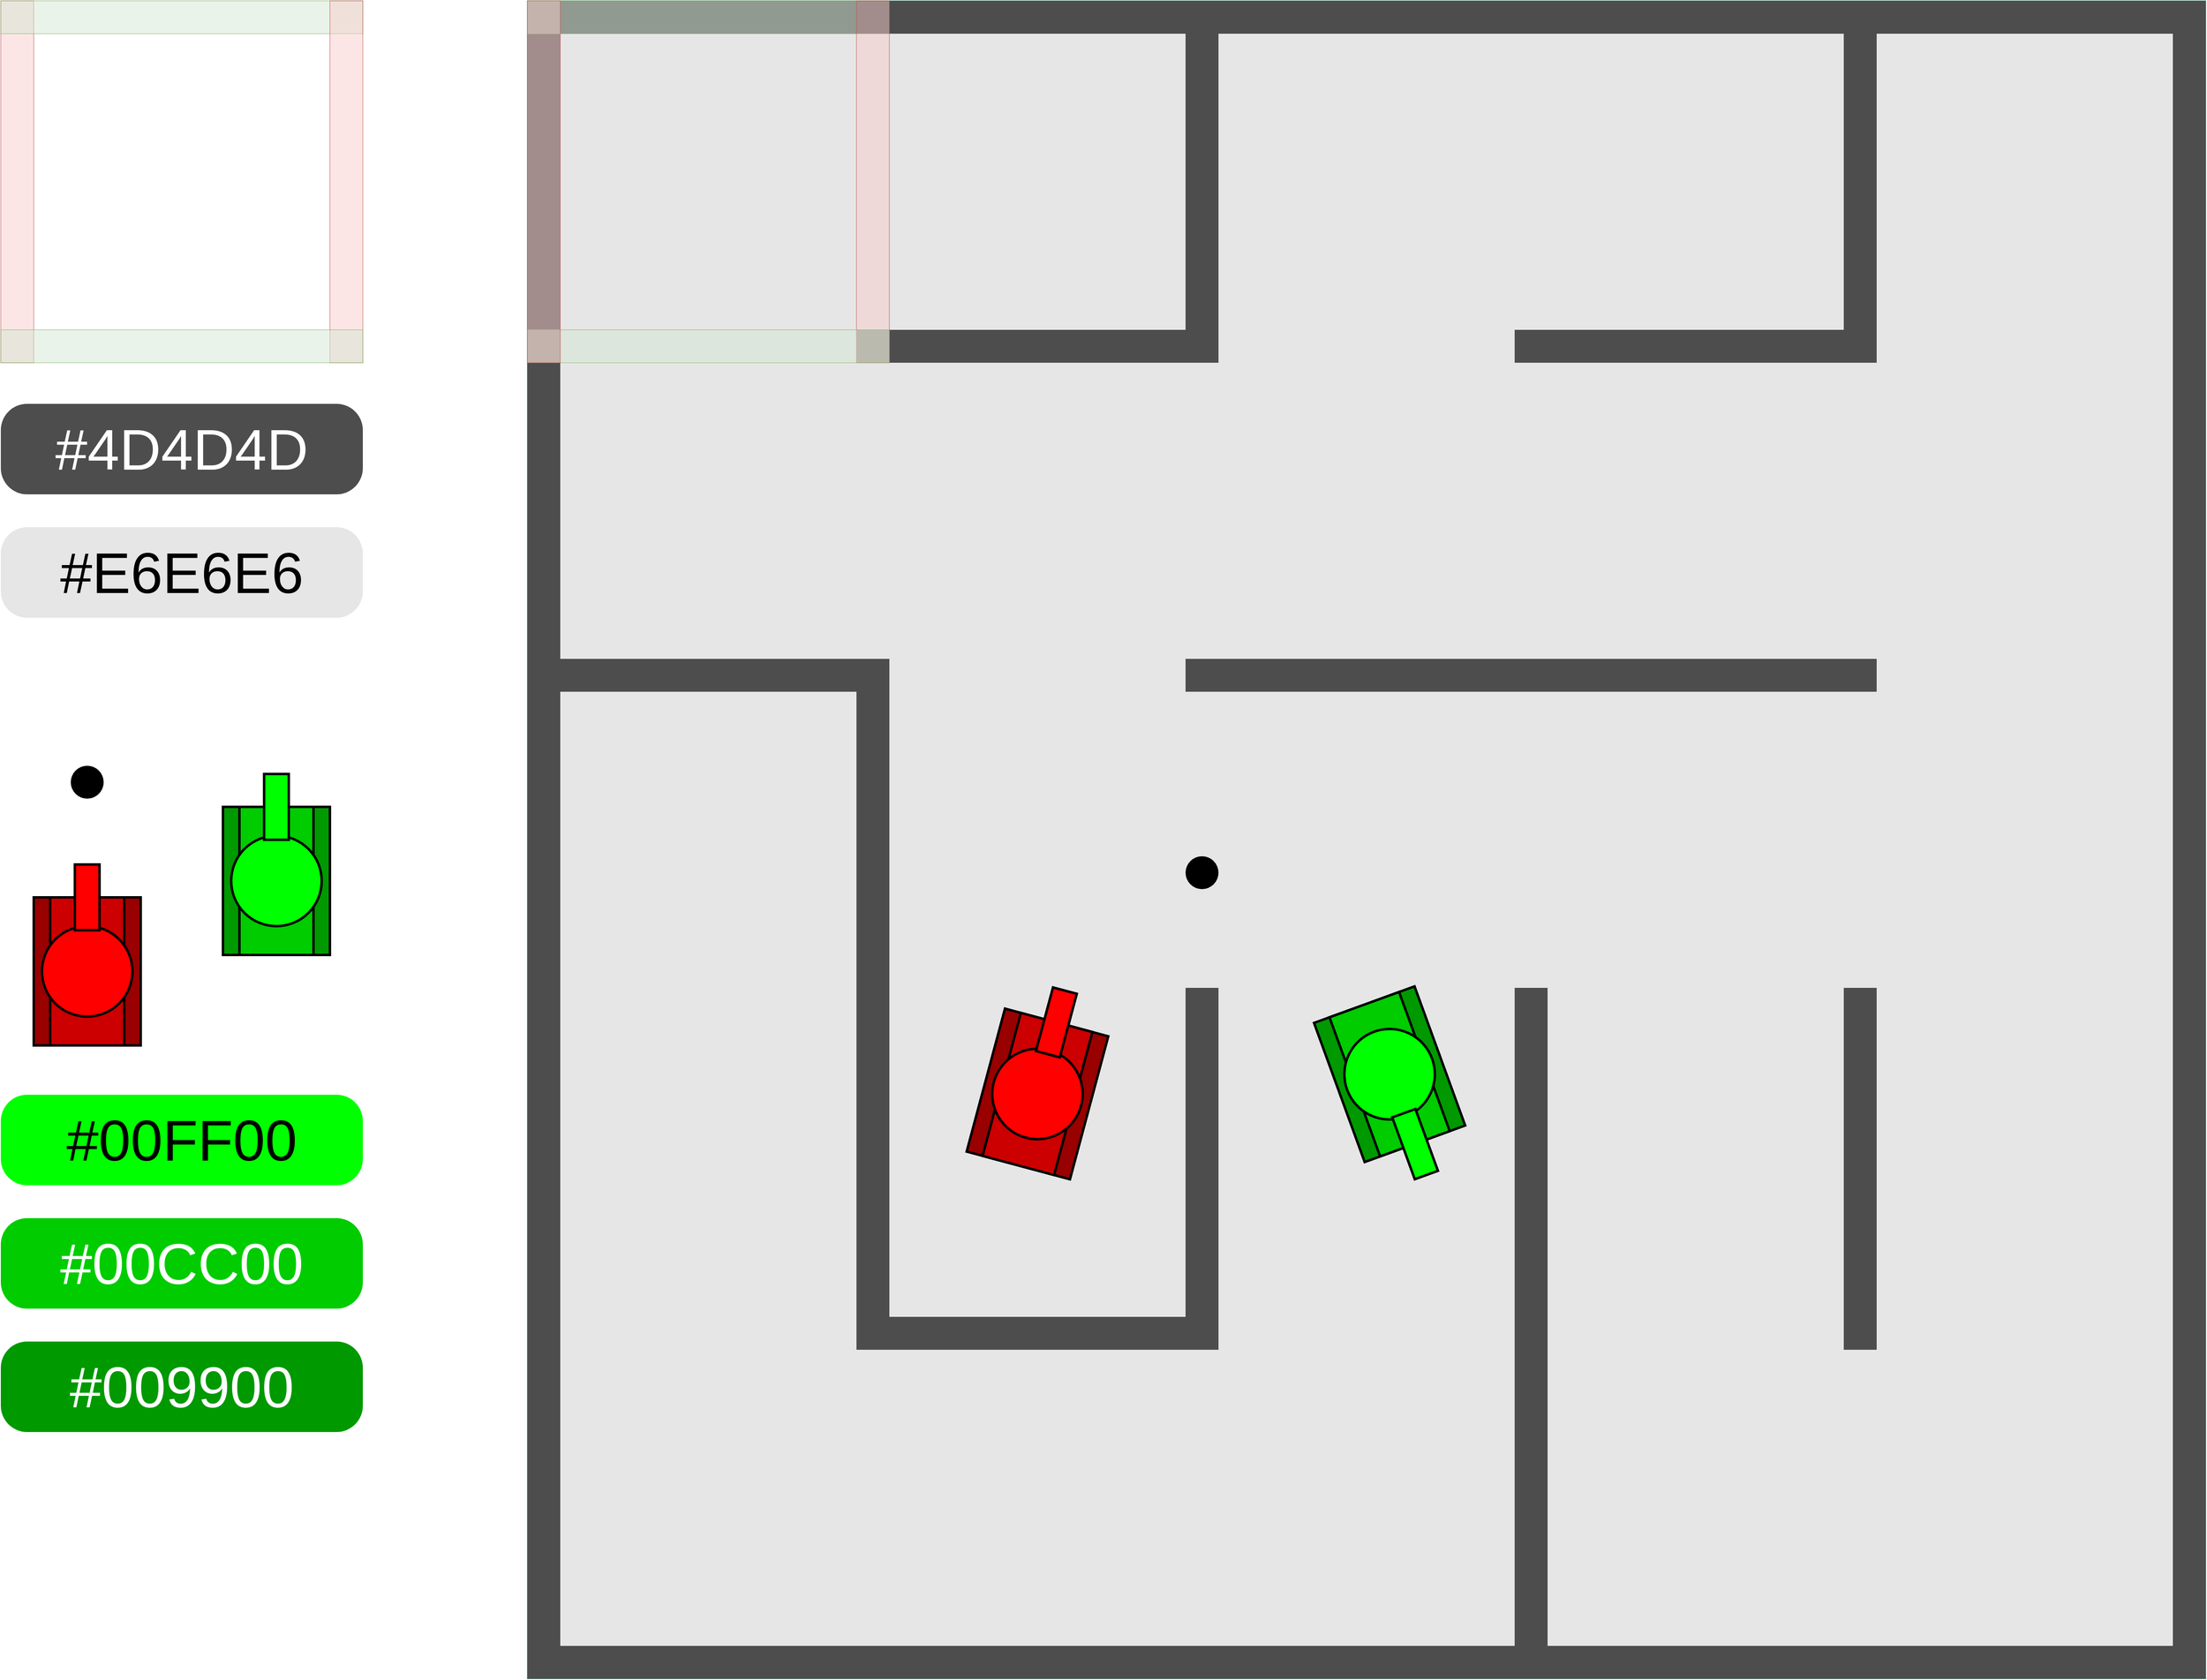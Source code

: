 <mxfile version="15.7.3" type="device"><diagram id="LvhOwxlkE0Zylr0DUV5j" name="第 1 页"><mxGraphModel dx="4382" dy="2263" grid="1" gridSize="10" guides="1" tooltips="1" connect="1" arrows="1" fold="1" page="1" pageScale="1" pageWidth="827" pageHeight="1169" math="0" shadow="0"><root><mxCell id="0"/><mxCell id="1" parent="0"/><mxCell id="feII0zLTvlAG82mkXa8M-296" value="" style="whiteSpace=wrap;html=1;aspect=fixed;strokeColor=#67AB9F;fillColor=#e6e6e6;" parent="1" vertex="1"><mxGeometry x="200" y="320" width="2040" height="2040" as="geometry"/></mxCell><mxCell id="mCLSLQRfAthl2nTCwX_C-2" value="" style="rounded=0;whiteSpace=wrap;html=1;fillColor=#4d4d4d;strokeColor=none;" vertex="1" parent="1"><mxGeometry x="200" y="320" width="40" height="440" as="geometry"/></mxCell><mxCell id="mCLSLQRfAthl2nTCwX_C-1" value="" style="rounded=0;whiteSpace=wrap;html=1;fillColor=#4d4d4d;strokeColor=none;" vertex="1" parent="1"><mxGeometry x="200" y="320" width="440" height="40" as="geometry"/></mxCell><mxCell id="feII0zLTvlAG82mkXa8M-137" value="" style="rounded=0;whiteSpace=wrap;html=1;fillColor=#d5e8d4;strokeColor=#82b366;opacity=50;" parent="1" vertex="1"><mxGeometry x="200" y="320" width="440" height="40" as="geometry"/></mxCell><mxCell id="feII0zLTvlAG82mkXa8M-218" value="" style="rounded=0;whiteSpace=wrap;html=1;fillColor=#4d4d4d;strokeColor=none;" parent="1" vertex="1"><mxGeometry x="1000" y="320" width="40" height="440" as="geometry"/></mxCell><mxCell id="feII0zLTvlAG82mkXa8M-219" value="" style="rounded=0;whiteSpace=wrap;html=1;fillColor=#4d4d4d;strokeColor=none;" parent="1" vertex="1"><mxGeometry x="600" y="720" width="440" height="40" as="geometry"/></mxCell><mxCell id="feII0zLTvlAG82mkXa8M-220" value="" style="rounded=0;whiteSpace=wrap;html=1;fillColor=#4d4d4d;strokeColor=none;" parent="1" vertex="1"><mxGeometry x="1000" y="320" width="440" height="40" as="geometry"/></mxCell><mxCell id="feII0zLTvlAG82mkXa8M-224" value="" style="rounded=0;whiteSpace=wrap;html=1;fillColor=#4d4d4d;strokeColor=none;" parent="1" vertex="1"><mxGeometry x="1400" y="320" width="440" height="40" as="geometry"/></mxCell><mxCell id="feII0zLTvlAG82mkXa8M-226" value="" style="rounded=0;whiteSpace=wrap;html=1;fillColor=#4d4d4d;strokeColor=none;" parent="1" vertex="1"><mxGeometry x="1800" y="320" width="40" height="440" as="geometry"/></mxCell><mxCell id="feII0zLTvlAG82mkXa8M-227" value="" style="rounded=0;whiteSpace=wrap;html=1;fillColor=#4d4d4d;strokeColor=none;" parent="1" vertex="1"><mxGeometry x="1400" y="720" width="440" height="40" as="geometry"/></mxCell><mxCell id="feII0zLTvlAG82mkXa8M-230" value="" style="rounded=0;whiteSpace=wrap;html=1;fillColor=#4d4d4d;strokeColor=none;" parent="1" vertex="1"><mxGeometry x="2200" y="320" width="40" height="440" as="geometry"/></mxCell><mxCell id="feII0zLTvlAG82mkXa8M-232" value="" style="rounded=0;whiteSpace=wrap;html=1;fillColor=#4d4d4d;strokeColor=none;" parent="1" vertex="1"><mxGeometry x="200" y="720" width="40" height="440" as="geometry"/></mxCell><mxCell id="feII0zLTvlAG82mkXa8M-235" value="" style="rounded=0;whiteSpace=wrap;html=1;fillColor=#4d4d4d;strokeColor=none;" parent="1" vertex="1"><mxGeometry x="200" y="1120" width="440" height="40" as="geometry"/></mxCell><mxCell id="feII0zLTvlAG82mkXa8M-241" value="" style="rounded=0;whiteSpace=wrap;html=1;fillColor=#4d4d4d;strokeColor=none;" parent="1" vertex="1"><mxGeometry x="1000" y="1120" width="440" height="40" as="geometry"/></mxCell><mxCell id="feII0zLTvlAG82mkXa8M-244" value="" style="rounded=0;whiteSpace=wrap;html=1;fillColor=#4d4d4d;strokeColor=none;" parent="1" vertex="1"><mxGeometry x="1400" y="1120" width="440" height="40" as="geometry"/></mxCell><mxCell id="feII0zLTvlAG82mkXa8M-250" value="" style="rounded=0;whiteSpace=wrap;html=1;fillColor=#4d4d4d;strokeColor=none;" parent="1" vertex="1"><mxGeometry x="600" y="1120" width="40" height="440" as="geometry"/></mxCell><mxCell id="feII0zLTvlAG82mkXa8M-262" value="" style="rounded=0;whiteSpace=wrap;html=1;fillColor=#4d4d4d;strokeColor=none;" parent="1" vertex="1"><mxGeometry x="2200" y="1120" width="40" height="440" as="geometry"/></mxCell><mxCell id="feII0zLTvlAG82mkXa8M-264" value="" style="rounded=0;whiteSpace=wrap;html=1;fillColor=#4d4d4d;strokeColor=none;" parent="1" vertex="1"><mxGeometry x="200" y="1520" width="40" height="440" as="geometry"/></mxCell><mxCell id="feII0zLTvlAG82mkXa8M-266" value="" style="rounded=0;whiteSpace=wrap;html=1;fillColor=#4d4d4d;strokeColor=none;" parent="1" vertex="1"><mxGeometry x="600" y="1520" width="40" height="440" as="geometry"/></mxCell><mxCell id="feII0zLTvlAG82mkXa8M-269" value="" style="rounded=0;whiteSpace=wrap;html=1;fillColor=#4d4d4d;strokeColor=none;" parent="1" vertex="1"><mxGeometry x="1000" y="1520" width="40" height="440" as="geometry"/></mxCell><mxCell id="feII0zLTvlAG82mkXa8M-270" value="" style="rounded=0;whiteSpace=wrap;html=1;fillColor=#4d4d4d;strokeColor=none;" parent="1" vertex="1"><mxGeometry x="600" y="1920" width="440" height="40" as="geometry"/></mxCell><mxCell id="feII0zLTvlAG82mkXa8M-272" value="" style="rounded=0;whiteSpace=wrap;html=1;fillColor=#4d4d4d;strokeColor=none;" parent="1" vertex="1"><mxGeometry x="1400" y="1520" width="40" height="440" as="geometry"/></mxCell><mxCell id="feII0zLTvlAG82mkXa8M-275" value="" style="rounded=0;whiteSpace=wrap;html=1;fillColor=#4d4d4d;strokeColor=none;" parent="1" vertex="1"><mxGeometry x="1800" y="1520" width="40" height="440" as="geometry"/></mxCell><mxCell id="feII0zLTvlAG82mkXa8M-278" value="" style="rounded=0;whiteSpace=wrap;html=1;fillColor=#4d4d4d;strokeColor=none;" parent="1" vertex="1"><mxGeometry x="2200" y="1520" width="40" height="440" as="geometry"/></mxCell><mxCell id="feII0zLTvlAG82mkXa8M-280" value="" style="rounded=0;whiteSpace=wrap;html=1;fillColor=#4d4d4d;strokeColor=none;" parent="1" vertex="1"><mxGeometry x="200" y="1920" width="40" height="440" as="geometry"/></mxCell><mxCell id="feII0zLTvlAG82mkXa8M-283" value="" style="rounded=0;whiteSpace=wrap;html=1;fillColor=#4d4d4d;strokeColor=none;" parent="1" vertex="1"><mxGeometry x="200" y="2320" width="440" height="40" as="geometry"/></mxCell><mxCell id="feII0zLTvlAG82mkXa8M-288" value="" style="rounded=0;whiteSpace=wrap;html=1;fillColor=#4d4d4d;strokeColor=none;" parent="1" vertex="1"><mxGeometry x="1400" y="1920" width="40" height="440" as="geometry"/></mxCell><mxCell id="feII0zLTvlAG82mkXa8M-294" value="" style="rounded=0;whiteSpace=wrap;html=1;fillColor=#4d4d4d;strokeColor=none;" parent="1" vertex="1"><mxGeometry x="2200" y="1920" width="40" height="440" as="geometry"/></mxCell><mxCell id="feII0zLTvlAG82mkXa8M-295" value="" style="rounded=0;whiteSpace=wrap;html=1;fillColor=#4d4d4d;strokeColor=none;" parent="1" vertex="1"><mxGeometry x="1800" y="2320" width="440" height="40" as="geometry"/></mxCell><mxCell id="feII0zLTvlAG82mkXa8M-297" value="" style="rounded=0;whiteSpace=wrap;html=1;fillColor=#f8cecc;strokeColor=#b85450;opacity=50;" parent="1" vertex="1"><mxGeometry x="-440" y="320" width="40" height="440" as="geometry"/></mxCell><mxCell id="feII0zLTvlAG82mkXa8M-298" value="" style="rounded=0;whiteSpace=wrap;html=1;fillColor=#d5e8d4;strokeColor=#82b366;opacity=50;" parent="1" vertex="1"><mxGeometry x="-440" y="320" width="440" height="40" as="geometry"/></mxCell><mxCell id="feII0zLTvlAG82mkXa8M-299" value="" style="rounded=0;whiteSpace=wrap;html=1;fillColor=#f8cecc;strokeColor=#b85450;opacity=50;" parent="1" vertex="1"><mxGeometry x="-40" y="320" width="40" height="440" as="geometry"/></mxCell><mxCell id="feII0zLTvlAG82mkXa8M-300" value="" style="rounded=0;whiteSpace=wrap;html=1;fillColor=#d5e8d4;strokeColor=#82b366;opacity=50;" parent="1" vertex="1"><mxGeometry x="-440" y="720" width="440" height="40" as="geometry"/></mxCell><mxCell id="feII0zLTvlAG82mkXa8M-301" value="&lt;font style=&quot;font-size: 70px&quot;&gt;#4D4D4D&lt;/font&gt;" style="text;html=1;strokeColor=none;fillColor=#4D4D4D;align=center;verticalAlign=middle;whiteSpace=wrap;rounded=1;fontColor=#FFFFFF;arcSize=29;" parent="1" vertex="1"><mxGeometry x="-440" y="810" width="440" height="110" as="geometry"/></mxCell><mxCell id="feII0zLTvlAG82mkXa8M-302" value="&lt;span style=&quot;font-size: 70px&quot;&gt;#E6E6E6&lt;/span&gt;" style="text;html=1;strokeColor=none;fillColor=#E6E6E6;align=center;verticalAlign=middle;whiteSpace=wrap;rounded=1;fontColor=#000000;arcSize=29;" parent="1" vertex="1"><mxGeometry x="-440" y="960" width="440" height="110" as="geometry"/></mxCell><mxCell id="bY970yLUa1JZd-r3W02L-13" value="" style="group;rotation=15;" parent="1" vertex="1" connectable="0"><mxGeometry x="760" y="1520" width="130" height="220" as="geometry"/></mxCell><mxCell id="bY970yLUa1JZd-r3W02L-2" value="" style="rounded=0;whiteSpace=wrap;html=1;strokeWidth=3;perimeterSpacing=3;shadow=0;glass=0;sketch=0;fillColor=#990000;rotation=15;" parent="bY970yLUa1JZd-r3W02L-13" vertex="1"><mxGeometry x="-5" y="39" width="130" height="180" as="geometry"/></mxCell><mxCell id="bY970yLUa1JZd-r3W02L-3" value="" style="rounded=0;whiteSpace=wrap;html=1;strokeWidth=3;fillColor=#CC0000;rotation=15;" parent="bY970yLUa1JZd-r3W02L-13" vertex="1"><mxGeometry x="15" y="39" width="90" height="180" as="geometry"/></mxCell><mxCell id="bY970yLUa1JZd-r3W02L-4" value="" style="ellipse;whiteSpace=wrap;html=1;aspect=fixed;strokeWidth=3;fillColor=#FF0000;rotation=15;" parent="bY970yLUa1JZd-r3W02L-13" vertex="1"><mxGeometry x="5" y="74" width="110" height="110" as="geometry"/></mxCell><mxCell id="bY970yLUa1JZd-r3W02L-5" value="" style="rounded=0;whiteSpace=wrap;html=1;gradientDirection=radial;strokeWidth=3;fillColor=#FF0000;rotation=15;" parent="bY970yLUa1JZd-r3W02L-13" vertex="1"><mxGeometry x="68" y="2" width="29.99" height="80" as="geometry"/></mxCell><mxCell id="bY970yLUa1JZd-r3W02L-16" value="" style="ellipse;whiteSpace=wrap;html=1;aspect=fixed;strokeColor=none;fillColor=#000000;" parent="1" vertex="1"><mxGeometry x="1000" y="1360" width="40" height="40" as="geometry"/></mxCell><mxCell id="bY970yLUa1JZd-r3W02L-17" value="" style="group;rotation=0;" parent="1" vertex="1" connectable="0"><mxGeometry x="-400" y="1370" width="130" height="220" as="geometry"/></mxCell><mxCell id="bY970yLUa1JZd-r3W02L-18" value="" style="rounded=0;whiteSpace=wrap;html=1;strokeWidth=3;perimeterSpacing=3;shadow=0;glass=0;sketch=0;fillColor=#990000;rotation=0;" parent="bY970yLUa1JZd-r3W02L-17" vertex="1"><mxGeometry y="40" width="130" height="180" as="geometry"/></mxCell><mxCell id="bY970yLUa1JZd-r3W02L-19" value="" style="rounded=0;whiteSpace=wrap;html=1;strokeWidth=3;fillColor=#CC0000;rotation=0;" parent="bY970yLUa1JZd-r3W02L-17" vertex="1"><mxGeometry x="20" y="40" width="90" height="180" as="geometry"/></mxCell><mxCell id="bY970yLUa1JZd-r3W02L-20" value="" style="ellipse;whiteSpace=wrap;html=1;aspect=fixed;strokeWidth=3;fillColor=#FF0000;rotation=0;" parent="bY970yLUa1JZd-r3W02L-17" vertex="1"><mxGeometry x="10" y="75" width="110" height="110" as="geometry"/></mxCell><mxCell id="bY970yLUa1JZd-r3W02L-21" value="" style="rounded=0;whiteSpace=wrap;html=1;gradientDirection=radial;strokeWidth=3;fillColor=#FF0000;rotation=0;" parent="bY970yLUa1JZd-r3W02L-17" vertex="1"><mxGeometry x="50" width="29.99" height="80" as="geometry"/></mxCell><mxCell id="bY970yLUa1JZd-r3W02L-22" value="" style="group;rotation=0;" parent="1" vertex="1" connectable="0"><mxGeometry x="-170" y="1260" width="130" height="220" as="geometry"/></mxCell><mxCell id="bY970yLUa1JZd-r3W02L-23" value="" style="rounded=0;whiteSpace=wrap;html=1;strokeWidth=3;perimeterSpacing=3;shadow=0;glass=0;sketch=0;fillColor=#009900;rotation=0;" parent="bY970yLUa1JZd-r3W02L-22" vertex="1"><mxGeometry y="40" width="130" height="180" as="geometry"/></mxCell><mxCell id="bY970yLUa1JZd-r3W02L-24" value="" style="rounded=0;whiteSpace=wrap;html=1;strokeWidth=3;fillColor=#00CC00;rotation=0;" parent="bY970yLUa1JZd-r3W02L-22" vertex="1"><mxGeometry x="20" y="40" width="90" height="180" as="geometry"/></mxCell><mxCell id="bY970yLUa1JZd-r3W02L-25" value="" style="ellipse;whiteSpace=wrap;html=1;aspect=fixed;strokeWidth=3;fillColor=#00FF00;rotation=0;" parent="bY970yLUa1JZd-r3W02L-22" vertex="1"><mxGeometry x="10" y="75" width="110" height="110" as="geometry"/></mxCell><mxCell id="bY970yLUa1JZd-r3W02L-26" value="" style="rounded=0;whiteSpace=wrap;html=1;gradientDirection=radial;strokeWidth=3;fillColor=#00FF00;rotation=0;" parent="bY970yLUa1JZd-r3W02L-22" vertex="1"><mxGeometry x="50" width="29.99" height="80" as="geometry"/></mxCell><mxCell id="bY970yLUa1JZd-r3W02L-27" value="" style="ellipse;whiteSpace=wrap;html=1;aspect=fixed;strokeColor=none;fillColor=#000000;" parent="1" vertex="1"><mxGeometry x="-355" y="1250" width="40" height="40" as="geometry"/></mxCell><mxCell id="bY970yLUa1JZd-r3W02L-29" value="&lt;font style=&quot;font-size: 70px&quot;&gt;#00FF00&lt;/font&gt;" style="text;html=1;strokeColor=none;fillColor=#00FF00;align=center;verticalAlign=middle;whiteSpace=wrap;rounded=1;fontColor=#000000;arcSize=29;" parent="1" vertex="1"><mxGeometry x="-440" y="1650" width="440" height="110" as="geometry"/></mxCell><mxCell id="bY970yLUa1JZd-r3W02L-30" value="&lt;font style=&quot;font-size: 70px&quot;&gt;#00CC00&lt;/font&gt;" style="text;html=1;strokeColor=none;fillColor=#00CC00;align=center;verticalAlign=middle;whiteSpace=wrap;rounded=1;fontColor=#FFFFFF;arcSize=29;" parent="1" vertex="1"><mxGeometry x="-440" y="1800" width="440" height="110" as="geometry"/></mxCell><mxCell id="bY970yLUa1JZd-r3W02L-31" value="&lt;font style=&quot;font-size: 70px&quot;&gt;#009900&lt;/font&gt;" style="text;html=1;strokeColor=none;fillColor=#009900;align=center;verticalAlign=middle;whiteSpace=wrap;rounded=1;fontColor=#FFFFFF;arcSize=29;" parent="1" vertex="1"><mxGeometry x="-440" y="1950" width="440" height="110" as="geometry"/></mxCell><mxCell id="bY970yLUa1JZd-r3W02L-32" value="" style="group;rotation=-200;" parent="1" vertex="1" connectable="0"><mxGeometry x="1190" y="1534" width="130" height="220" as="geometry"/></mxCell><mxCell id="bY970yLUa1JZd-r3W02L-33" value="" style="rounded=0;whiteSpace=wrap;html=1;strokeWidth=3;perimeterSpacing=3;shadow=0;glass=0;sketch=0;fillColor=#009900;rotation=-200;" parent="bY970yLUa1JZd-r3W02L-32" vertex="1"><mxGeometry x="-7" y="1" width="130" height="180" as="geometry"/></mxCell><mxCell id="bY970yLUa1JZd-r3W02L-34" value="" style="rounded=0;whiteSpace=wrap;html=1;strokeWidth=3;fillColor=#00CC00;rotation=-200;" parent="bY970yLUa1JZd-r3W02L-32" vertex="1"><mxGeometry x="13" y="1" width="90" height="180" as="geometry"/></mxCell><mxCell id="bY970yLUa1JZd-r3W02L-35" value="" style="ellipse;whiteSpace=wrap;html=1;aspect=fixed;strokeWidth=3;fillColor=#00FF00;rotation=-200;" parent="bY970yLUa1JZd-r3W02L-32" vertex="1"><mxGeometry x="3" y="36" width="110" height="110" as="geometry"/></mxCell><mxCell id="bY970yLUa1JZd-r3W02L-36" value="" style="rounded=0;whiteSpace=wrap;html=1;gradientDirection=radial;strokeWidth=3;fillColor=#00FF00;rotation=-200;" parent="bY970yLUa1JZd-r3W02L-32" vertex="1"><mxGeometry x="74" y="136" width="29.99" height="80" as="geometry"/></mxCell><mxCell id="bY970yLUa1JZd-r3W02L-37" value="" style="rounded=0;whiteSpace=wrap;html=1;fillColor=#4d4d4d;strokeColor=none;" parent="1" vertex="1"><mxGeometry x="200" y="1120" width="40" height="440" as="geometry"/></mxCell><mxCell id="bY970yLUa1JZd-r3W02L-38" value="" style="rounded=0;whiteSpace=wrap;html=1;fillColor=#4d4d4d;strokeColor=none;" parent="1" vertex="1"><mxGeometry x="2200" y="720" width="40" height="440" as="geometry"/></mxCell><mxCell id="bY970yLUa1JZd-r3W02L-39" value="" style="rounded=0;whiteSpace=wrap;html=1;fillColor=#4d4d4d;strokeColor=none;" parent="1" vertex="1"><mxGeometry x="1400" y="2320" width="440" height="40" as="geometry"/></mxCell><mxCell id="bY970yLUa1JZd-r3W02L-40" value="" style="rounded=0;whiteSpace=wrap;html=1;fillColor=#4d4d4d;strokeColor=none;" parent="1" vertex="1"><mxGeometry x="1000" y="2320" width="440" height="40" as="geometry"/></mxCell><mxCell id="bY970yLUa1JZd-r3W02L-41" value="" style="rounded=0;whiteSpace=wrap;html=1;fillColor=#4d4d4d;strokeColor=none;" parent="1" vertex="1"><mxGeometry x="600" y="2320" width="440" height="40" as="geometry"/></mxCell><mxCell id="bY970yLUa1JZd-r3W02L-42" value="" style="rounded=0;whiteSpace=wrap;html=1;fillColor=#4d4d4d;strokeColor=none;" parent="1" vertex="1"><mxGeometry x="1800" y="320" width="440" height="40" as="geometry"/></mxCell><mxCell id="bY970yLUa1JZd-r3W02L-43" value="" style="rounded=0;whiteSpace=wrap;html=1;fillColor=#4d4d4d;strokeColor=none;" parent="1" vertex="1"><mxGeometry x="600" y="320" width="440" height="40" as="geometry"/></mxCell><mxCell id="feII0zLTvlAG82mkXa8M-139" value="" style="rounded=0;whiteSpace=wrap;html=1;fillColor=#f8cecc;strokeColor=#b85450;opacity=50;" parent="1" vertex="1"><mxGeometry x="600" y="320" width="40" height="440" as="geometry"/></mxCell><mxCell id="feII0zLTvlAG82mkXa8M-140" value="" style="rounded=0;whiteSpace=wrap;html=1;fillColor=#d5e8d4;strokeColor=#82b366;opacity=50;" parent="1" vertex="1"><mxGeometry x="200" y="720" width="440" height="40" as="geometry"/></mxCell><mxCell id="feII0zLTvlAG82mkXa8M-136" value="" style="rounded=0;whiteSpace=wrap;html=1;fillColor=#f8cecc;strokeColor=#b85450;opacity=50;" parent="1" vertex="1"><mxGeometry x="200" y="320" width="40" height="440" as="geometry"/></mxCell></root></mxGraphModel></diagram></mxfile>